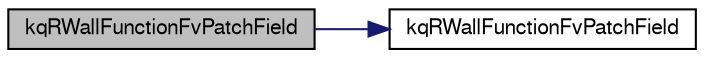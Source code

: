 digraph "kqRWallFunctionFvPatchField"
{
  bgcolor="transparent";
  edge [fontname="FreeSans",fontsize="10",labelfontname="FreeSans",labelfontsize="10"];
  node [fontname="FreeSans",fontsize="10",shape=record];
  rankdir="LR";
  Node10 [label="kqRWallFunctionFvPatchField",height=0.2,width=0.4,color="black", fillcolor="grey75", style="filled", fontcolor="black"];
  Node10 -> Node11 [color="midnightblue",fontsize="10",style="solid",fontname="FreeSans"];
  Node11 [label="kqRWallFunctionFvPatchField",height=0.2,width=0.4,color="black",URL="$a30694.html#ac7378b142fdf0ec7668a0590756848ef",tooltip="Construct from patch and internal field. "];
}

